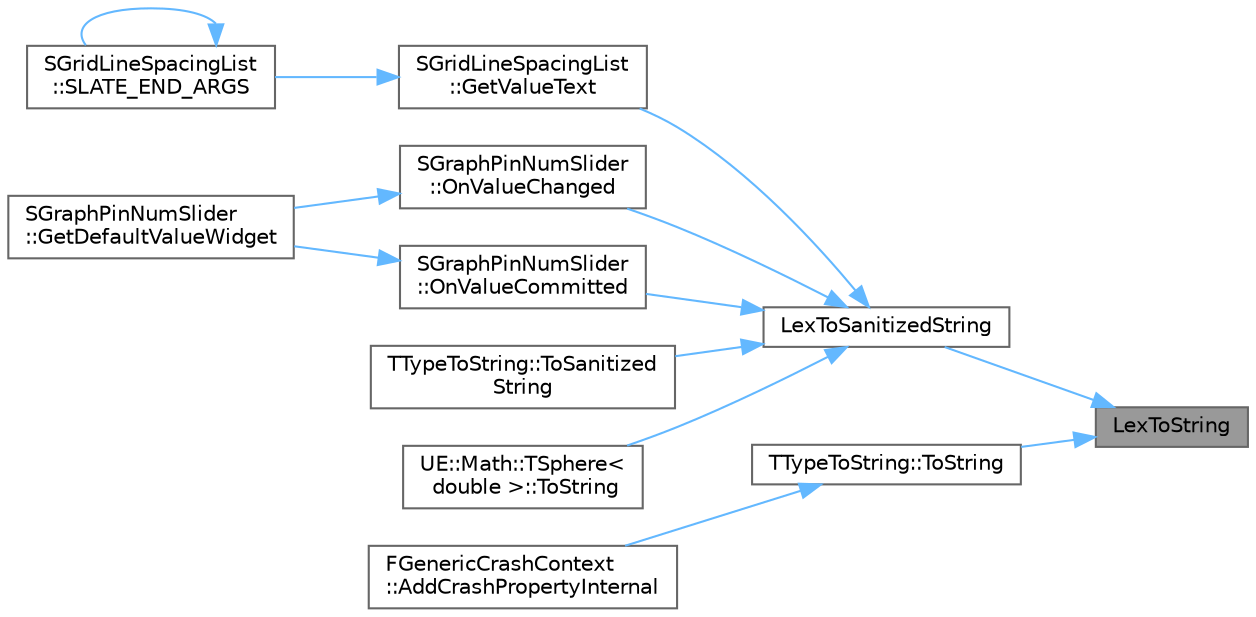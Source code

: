 digraph "LexToString"
{
 // INTERACTIVE_SVG=YES
 // LATEX_PDF_SIZE
  bgcolor="transparent";
  edge [fontname=Helvetica,fontsize=10,labelfontname=Helvetica,labelfontsize=10];
  node [fontname=Helvetica,fontsize=10,shape=box,height=0.2,width=0.4];
  rankdir="RL";
  Node1 [id="Node000001",label="LexToString",height=0.2,width=0.4,color="gray40", fillcolor="grey60", style="filled", fontcolor="black",tooltip="Convert numeric types to a string."];
  Node1 -> Node2 [id="edge1_Node000001_Node000002",dir="back",color="steelblue1",style="solid",tooltip=" "];
  Node2 [id="Node000002",label="LexToSanitizedString",height=0.2,width=0.4,color="grey40", fillcolor="white", style="filled",URL="$d5/dba/UnrealString_8h.html#ae037d11baca5008d4fe5e5d115f52978",tooltip="Helper template to convert to sanitized strings."];
  Node2 -> Node3 [id="edge2_Node000002_Node000003",dir="back",color="steelblue1",style="solid",tooltip=" "];
  Node3 [id="Node000003",label="SGridLineSpacingList\l::GetValueText",height=0.2,width=0.4,color="grey40", fillcolor="white", style="filled",URL="$da/d6b/classSGridLineSpacingList.html#a50851ced5f4175c64e1cb135f1d87a15",tooltip="Get the value text for displaying in the custom entry box."];
  Node3 -> Node4 [id="edge3_Node000003_Node000004",dir="back",color="steelblue1",style="solid",tooltip=" "];
  Node4 [id="Node000004",label="SGridLineSpacingList\l::SLATE_END_ARGS",height=0.2,width=0.4,color="grey40", fillcolor="white", style="filled",URL="$da/d6b/classSGridLineSpacingList.html#a5bb7cffc7fd25f53157c2f1671096ac5",tooltip=" "];
  Node4 -> Node4 [id="edge4_Node000004_Node000004",dir="back",color="steelblue1",style="solid",tooltip=" "];
  Node2 -> Node5 [id="edge5_Node000002_Node000005",dir="back",color="steelblue1",style="solid",tooltip=" "];
  Node5 [id="Node000005",label="SGraphPinNumSlider\l::OnValueChanged",height=0.2,width=0.4,color="grey40", fillcolor="white", style="filled",URL="$d2/d92/classSGraphPinNumSlider.html#aedf1079a06859bc2b2641b887f0e9160",tooltip=" "];
  Node5 -> Node6 [id="edge6_Node000005_Node000006",dir="back",color="steelblue1",style="solid",tooltip=" "];
  Node6 [id="Node000006",label="SGraphPinNumSlider\l::GetDefaultValueWidget",height=0.2,width=0.4,color="grey40", fillcolor="white", style="filled",URL="$d2/d92/classSGraphPinNumSlider.html#a2a70cd205829250c266951ef60333826",tooltip="Build the widget we should put into the 'default value' space, shown when nothing connected."];
  Node2 -> Node7 [id="edge7_Node000002_Node000007",dir="back",color="steelblue1",style="solid",tooltip=" "];
  Node7 [id="Node000007",label="SGraphPinNumSlider\l::OnValueCommitted",height=0.2,width=0.4,color="grey40", fillcolor="white", style="filled",URL="$d2/d92/classSGraphPinNumSlider.html#a32252a925c34530f74e21dcacdb45a04",tooltip=" "];
  Node7 -> Node6 [id="edge8_Node000007_Node000006",dir="back",color="steelblue1",style="solid",tooltip=" "];
  Node2 -> Node8 [id="edge9_Node000002_Node000008",dir="back",color="steelblue1",style="solid",tooltip=" "];
  Node8 [id="Node000008",label="TTypeToString::ToSanitized\lString",height=0.2,width=0.4,color="grey40", fillcolor="white", style="filled",URL="$d7/d44/structTTypeToString.html#aa0ac2671613c3ccba34d56c0390d0435",tooltip=" "];
  Node2 -> Node9 [id="edge10_Node000002_Node000009",dir="back",color="steelblue1",style="solid",tooltip=" "];
  Node9 [id="Node000009",label="UE::Math::TSphere\<\l double \>::ToString",height=0.2,width=0.4,color="grey40", fillcolor="white", style="filled",URL="$d5/d1c/structUE_1_1Math_1_1TSphere.html#abfaae34b7e5f01bcdb5e7fb00d163347",tooltip=" "];
  Node1 -> Node10 [id="edge11_Node000001_Node000010",dir="back",color="steelblue1",style="solid",tooltip=" "];
  Node10 [id="Node000010",label="TTypeToString::ToString",height=0.2,width=0.4,color="grey40", fillcolor="white", style="filled",URL="$d7/d44/structTTypeToString.html#a1fadeadc0bf6da52908d60213cc4ef17",tooltip=" "];
  Node10 -> Node11 [id="edge12_Node000010_Node000011",dir="back",color="steelblue1",style="solid",tooltip=" "];
  Node11 [id="Node000011",label="FGenericCrashContext\l::AddCrashPropertyInternal",height=0.2,width=0.4,color="grey40", fillcolor="white", style="filled",URL="$d5/dc2/structFGenericCrashContext.html#adf5ddadb3bf7b7cb484515c3606d4c4c",tooltip="Writes a common property to the buffer."];
}

